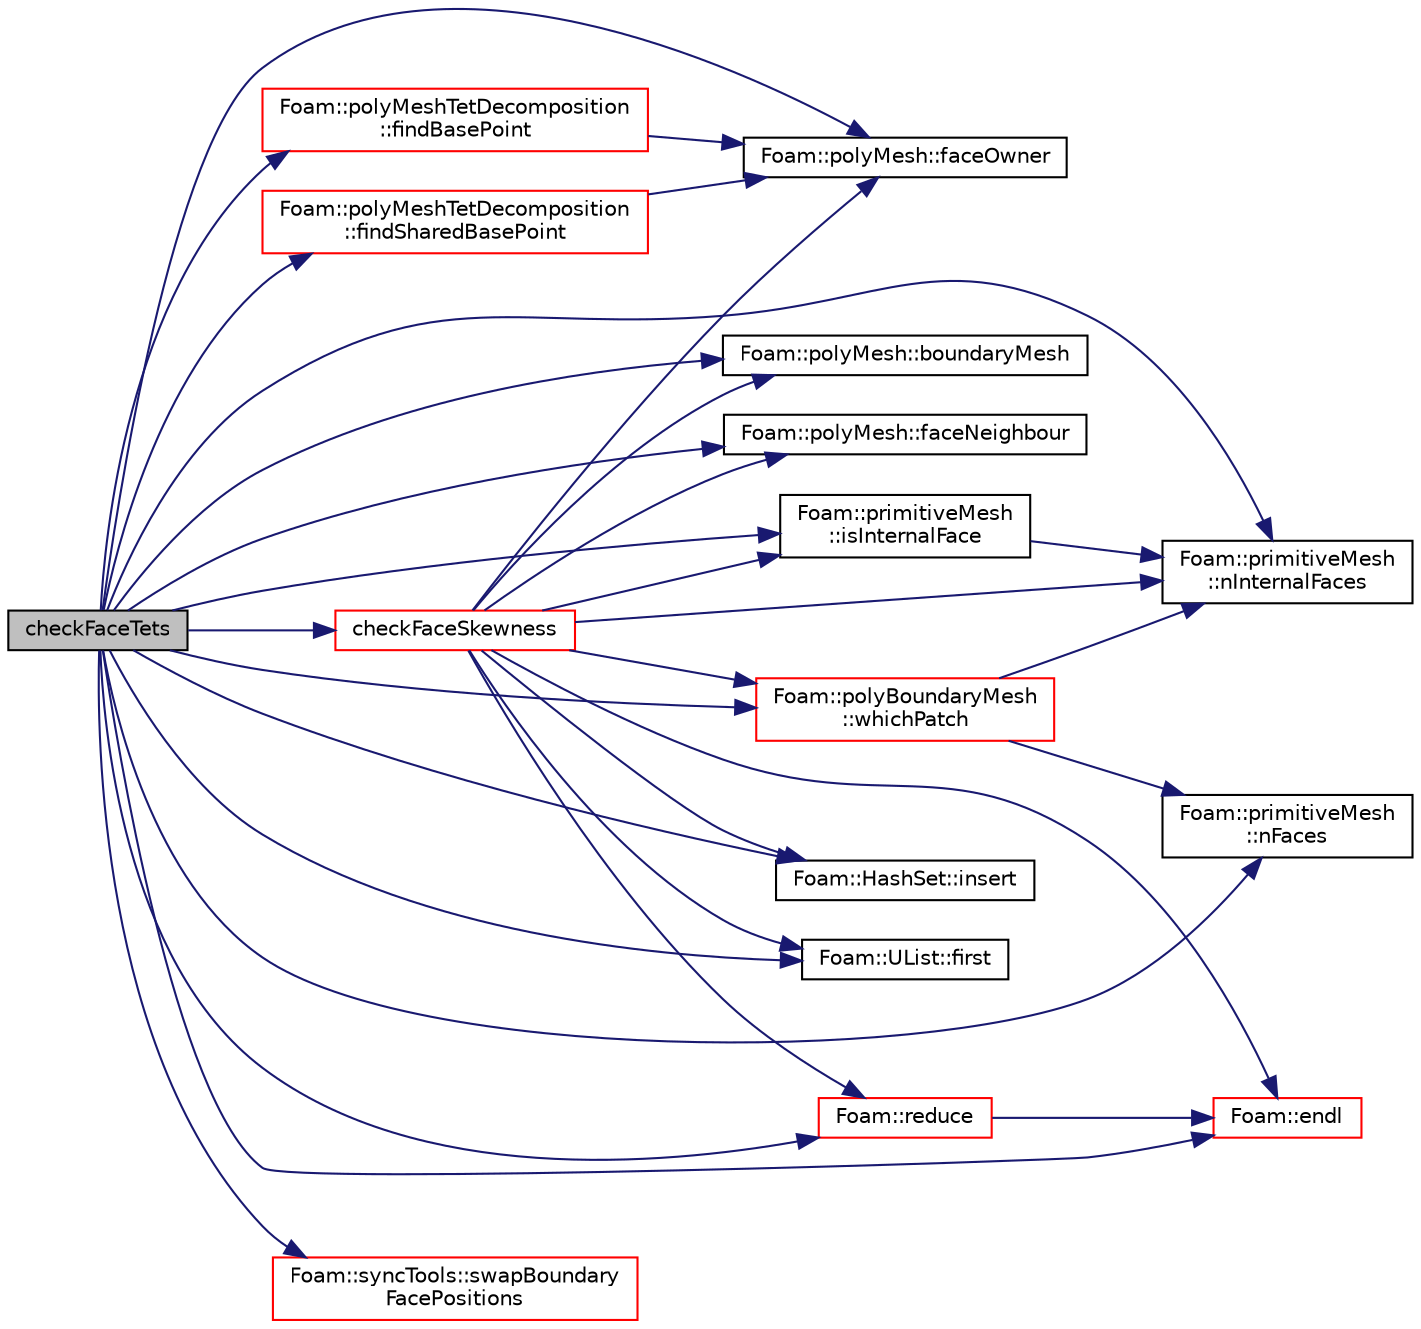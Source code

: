 digraph "checkFaceTets"
{
  bgcolor="transparent";
  edge [fontname="Helvetica",fontsize="10",labelfontname="Helvetica",labelfontsize="10"];
  node [fontname="Helvetica",fontsize="10",shape=record];
  rankdir="LR";
  Node2100 [label="checkFaceTets",height=0.2,width=0.4,color="black", fillcolor="grey75", style="filled", fontcolor="black"];
  Node2100 -> Node2101 [color="midnightblue",fontsize="10",style="solid",fontname="Helvetica"];
  Node2101 [label="Foam::polyMesh::boundaryMesh",height=0.2,width=0.4,color="black",URL="$a28565.html#a9f2b68c134340291eda6197f47f25484",tooltip="Return boundary mesh. "];
  Node2100 -> Node2102 [color="midnightblue",fontsize="10",style="solid",fontname="Helvetica"];
  Node2102 [label="checkFaceSkewness",height=0.2,width=0.4,color="red",URL="$a22309.html#a2df259c9e50de61beac65c3757c224eb",tooltip="See primitiveMesh. "];
  Node2102 -> Node2103 [color="midnightblue",fontsize="10",style="solid",fontname="Helvetica"];
  Node2103 [label="Foam::polyMesh::faceOwner",height=0.2,width=0.4,color="black",URL="$a28565.html#a57752b49bfee23ca1944c3fb0493974f",tooltip="Return face owner. "];
  Node2102 -> Node2104 [color="midnightblue",fontsize="10",style="solid",fontname="Helvetica"];
  Node2104 [label="Foam::polyMesh::faceNeighbour",height=0.2,width=0.4,color="black",URL="$a28565.html#a9fb57b52c700ed61f09ada65412d13e3",tooltip="Return face neighbour. "];
  Node2102 -> Node2101 [color="midnightblue",fontsize="10",style="solid",fontname="Helvetica"];
  Node2102 -> Node2164 [color="midnightblue",fontsize="10",style="solid",fontname="Helvetica"];
  Node2164 [label="Foam::primitiveMesh\l::isInternalFace",height=0.2,width=0.4,color="black",URL="$a28685.html#ae3e48ad9ec4c5132ec7d3d702ad17c9e",tooltip="Return true if given face label is internal to the mesh. "];
  Node2164 -> Node2154 [color="midnightblue",fontsize="10",style="solid",fontname="Helvetica"];
  Node2154 [label="Foam::primitiveMesh\l::nInternalFaces",height=0.2,width=0.4,color="black",URL="$a28685.html#aa6c7965af1f30d16d9125deb981cbdb0"];
  Node2102 -> Node2115 [color="midnightblue",fontsize="10",style="solid",fontname="Helvetica"];
  Node2115 [label="Foam::endl",height=0.2,width=0.4,color="red",URL="$a21851.html#a2db8fe02a0d3909e9351bb4275b23ce4",tooltip="Add newline and flush stream. "];
  Node2102 -> Node2203 [color="midnightblue",fontsize="10",style="solid",fontname="Helvetica"];
  Node2203 [label="Foam::HashSet::insert",height=0.2,width=0.4,color="black",URL="$a26829.html#a49f0753d9652681fc3a81f59951a0ad7",tooltip="Insert a new entry. "];
  Node2102 -> Node2204 [color="midnightblue",fontsize="10",style="solid",fontname="Helvetica"];
  Node2204 [label="Foam::polyBoundaryMesh\l::whichPatch",height=0.2,width=0.4,color="red",URL="$a28557.html#aa2ff13fd90903c4f4cdfe81b48b2bb92",tooltip="Return patch index for a given face label. "];
  Node2204 -> Node2153 [color="midnightblue",fontsize="10",style="solid",fontname="Helvetica"];
  Node2153 [label="Foam::primitiveMesh\l::nFaces",height=0.2,width=0.4,color="black",URL="$a28685.html#abe602c985a3c9ffa67176e969e77ca6f"];
  Node2204 -> Node2154 [color="midnightblue",fontsize="10",style="solid",fontname="Helvetica"];
  Node2102 -> Node2154 [color="midnightblue",fontsize="10",style="solid",fontname="Helvetica"];
  Node2102 -> Node2191 [color="midnightblue",fontsize="10",style="solid",fontname="Helvetica"];
  Node2191 [label="Foam::UList::first",height=0.2,width=0.4,color="black",URL="$a26837.html#a1c9828bc3de9502754d944c95a2ce0d9",tooltip="Return the first element of the list. "];
  Node2102 -> Node2228 [color="midnightblue",fontsize="10",style="solid",fontname="Helvetica"];
  Node2228 [label="Foam::reduce",height=0.2,width=0.4,color="red",URL="$a21851.html#a7ffd6af4acc2eb9ba72ee296b5ecda23"];
  Node2228 -> Node2115 [color="midnightblue",fontsize="10",style="solid",fontname="Helvetica"];
  Node2100 -> Node2115 [color="midnightblue",fontsize="10",style="solid",fontname="Helvetica"];
  Node2100 -> Node2104 [color="midnightblue",fontsize="10",style="solid",fontname="Helvetica"];
  Node2100 -> Node2103 [color="midnightblue",fontsize="10",style="solid",fontname="Helvetica"];
  Node2100 -> Node2530 [color="midnightblue",fontsize="10",style="solid",fontname="Helvetica"];
  Node2530 [label="Foam::polyMeshTetDecomposition\l::findBasePoint",height=0.2,width=0.4,color="red",URL="$a28573.html#a7a36a39125ed9c7b3e64590d21354995",tooltip="Find the base point to use for a minimum triangle. "];
  Node2530 -> Node2103 [color="midnightblue",fontsize="10",style="solid",fontname="Helvetica"];
  Node2100 -> Node2555 [color="midnightblue",fontsize="10",style="solid",fontname="Helvetica"];
  Node2555 [label="Foam::polyMeshTetDecomposition\l::findSharedBasePoint",height=0.2,width=0.4,color="red",URL="$a28573.html#a2f82d46e9cd43696e0df7c9a70139382",tooltip="Find the first suitable base point to use for a minimum. "];
  Node2555 -> Node2103 [color="midnightblue",fontsize="10",style="solid",fontname="Helvetica"];
  Node2100 -> Node2191 [color="midnightblue",fontsize="10",style="solid",fontname="Helvetica"];
  Node2100 -> Node2203 [color="midnightblue",fontsize="10",style="solid",fontname="Helvetica"];
  Node2100 -> Node2164 [color="midnightblue",fontsize="10",style="solid",fontname="Helvetica"];
  Node2100 -> Node2153 [color="midnightblue",fontsize="10",style="solid",fontname="Helvetica"];
  Node2100 -> Node2154 [color="midnightblue",fontsize="10",style="solid",fontname="Helvetica"];
  Node2100 -> Node2228 [color="midnightblue",fontsize="10",style="solid",fontname="Helvetica"];
  Node2100 -> Node2238 [color="midnightblue",fontsize="10",style="solid",fontname="Helvetica"];
  Node2238 [label="Foam::syncTools::swapBoundary\lFacePositions",height=0.2,width=0.4,color="red",URL="$a28657.html#aeb004d7a883cc5739401dacfccfae7ec",tooltip="Swap coupled positions. "];
  Node2100 -> Node2204 [color="midnightblue",fontsize="10",style="solid",fontname="Helvetica"];
}
